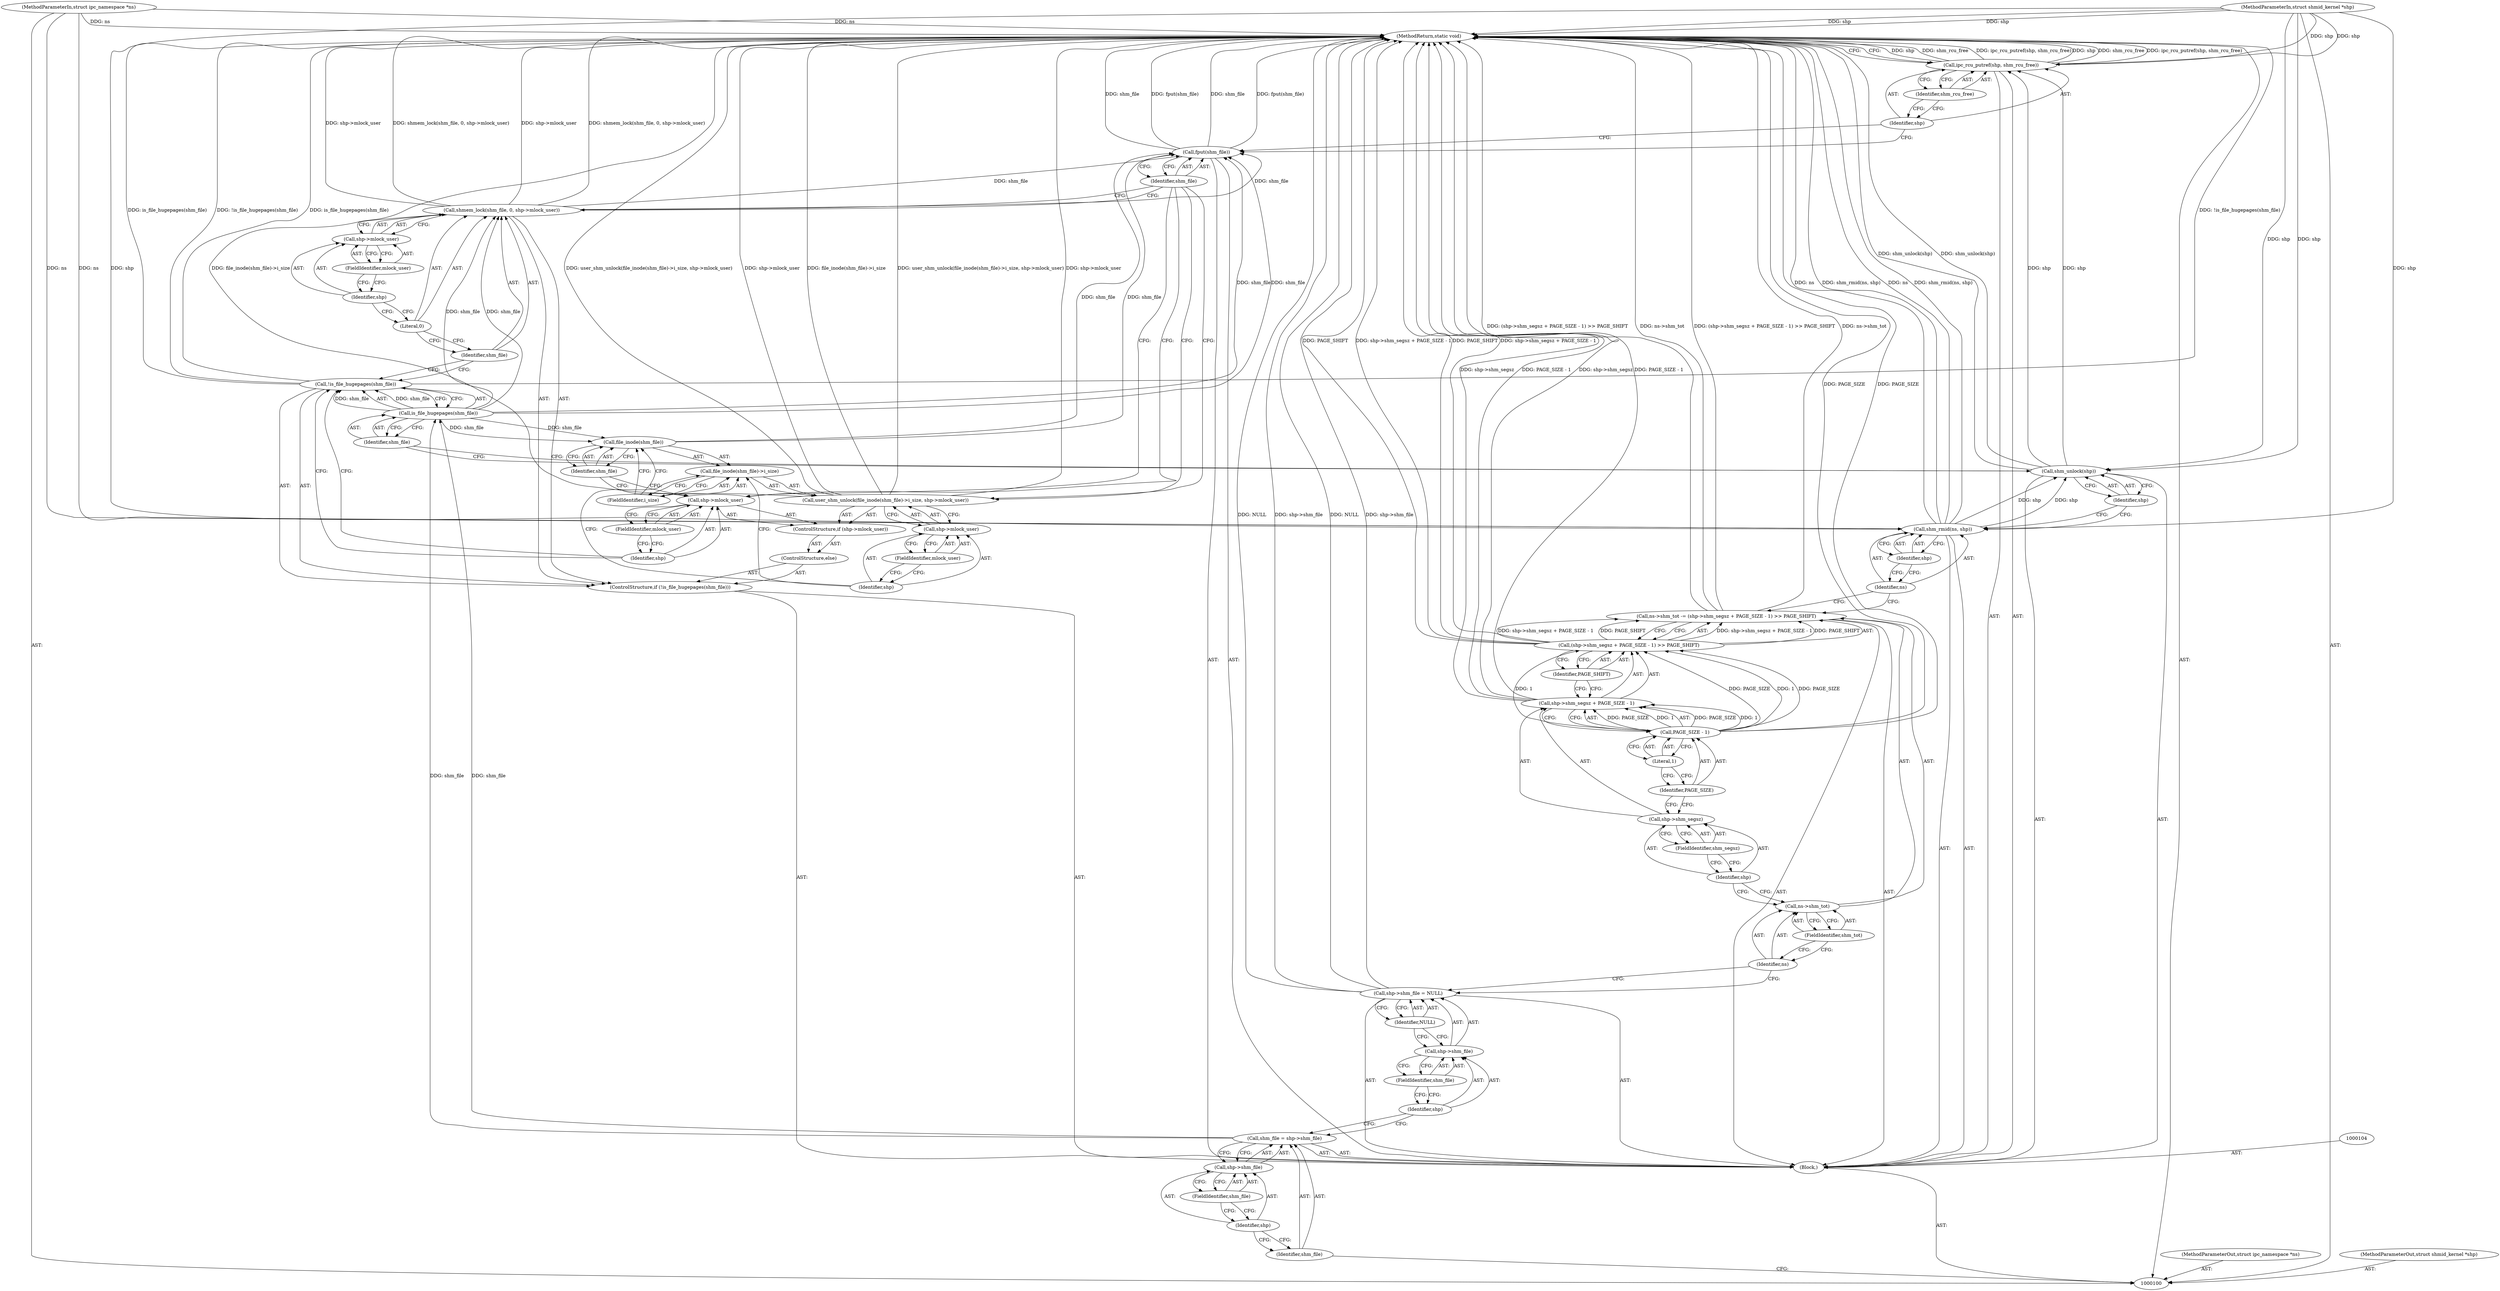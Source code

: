 digraph "0_linux_a399b29dfbaaaf91162b2dc5a5875dd51bbfa2a1_1" {
"1000161" [label="(MethodReturn,static void)"];
"1000101" [label="(MethodParameterIn,struct ipc_namespace *ns)"];
"1000241" [label="(MethodParameterOut,struct ipc_namespace *ns)"];
"1000102" [label="(MethodParameterIn,struct shmid_kernel *shp)"];
"1000242" [label="(MethodParameterOut,struct shmid_kernel *shp)"];
"1000133" [label="(ControlStructure,if (!is_file_hugepages(shm_file)))"];
"1000136" [label="(Identifier,shm_file)"];
"1000134" [label="(Call,!is_file_hugepages(shm_file))"];
"1000135" [label="(Call,is_file_hugepages(shm_file))"];
"1000138" [label="(Identifier,shm_file)"];
"1000137" [label="(Call,shmem_lock(shm_file, 0, shp->mlock_user))"];
"1000139" [label="(Literal,0)"];
"1000140" [label="(Call,shp->mlock_user)"];
"1000141" [label="(Identifier,shp)"];
"1000142" [label="(FieldIdentifier,mlock_user)"];
"1000145" [label="(Call,shp->mlock_user)"];
"1000146" [label="(Identifier,shp)"];
"1000147" [label="(FieldIdentifier,mlock_user)"];
"1000143" [label="(ControlStructure,else)"];
"1000144" [label="(ControlStructure,if (shp->mlock_user))"];
"1000149" [label="(Call,file_inode(shm_file)->i_size)"];
"1000150" [label="(Call,file_inode(shm_file))"];
"1000148" [label="(Call,user_shm_unlock(file_inode(shm_file)->i_size, shp->mlock_user))"];
"1000151" [label="(Identifier,shm_file)"];
"1000152" [label="(FieldIdentifier,i_size)"];
"1000153" [label="(Call,shp->mlock_user)"];
"1000154" [label="(Identifier,shp)"];
"1000155" [label="(FieldIdentifier,mlock_user)"];
"1000156" [label="(Call,fput(shm_file))"];
"1000157" [label="(Identifier,shm_file)"];
"1000159" [label="(Identifier,shp)"];
"1000158" [label="(Call,ipc_rcu_putref(shp, shm_rcu_free))"];
"1000160" [label="(Identifier,shm_rcu_free)"];
"1000103" [label="(Block,)"];
"1000105" [label="(Call,shm_file = shp->shm_file)"];
"1000106" [label="(Identifier,shm_file)"];
"1000107" [label="(Call,shp->shm_file)"];
"1000108" [label="(Identifier,shp)"];
"1000109" [label="(FieldIdentifier,shm_file)"];
"1000110" [label="(Call,shp->shm_file = NULL)"];
"1000111" [label="(Call,shp->shm_file)"];
"1000112" [label="(Identifier,shp)"];
"1000114" [label="(Identifier,NULL)"];
"1000113" [label="(FieldIdentifier,shm_file)"];
"1000119" [label="(Call,(shp->shm_segsz + PAGE_SIZE - 1) >> PAGE_SHIFT)"];
"1000120" [label="(Call,shp->shm_segsz + PAGE_SIZE - 1)"];
"1000121" [label="(Call,shp->shm_segsz)"];
"1000122" [label="(Identifier,shp)"];
"1000115" [label="(Call,ns->shm_tot -= (shp->shm_segsz + PAGE_SIZE - 1) >> PAGE_SHIFT)"];
"1000116" [label="(Call,ns->shm_tot)"];
"1000117" [label="(Identifier,ns)"];
"1000123" [label="(FieldIdentifier,shm_segsz)"];
"1000124" [label="(Call,PAGE_SIZE - 1)"];
"1000125" [label="(Identifier,PAGE_SIZE)"];
"1000126" [label="(Literal,1)"];
"1000127" [label="(Identifier,PAGE_SHIFT)"];
"1000118" [label="(FieldIdentifier,shm_tot)"];
"1000129" [label="(Identifier,ns)"];
"1000130" [label="(Identifier,shp)"];
"1000128" [label="(Call,shm_rmid(ns, shp))"];
"1000132" [label="(Identifier,shp)"];
"1000131" [label="(Call,shm_unlock(shp))"];
"1000161" -> "1000100"  [label="AST: "];
"1000161" -> "1000158"  [label="CFG: "];
"1000158" -> "1000161"  [label="DDG: shp"];
"1000158" -> "1000161"  [label="DDG: shm_rcu_free"];
"1000158" -> "1000161"  [label="DDG: ipc_rcu_putref(shp, shm_rcu_free)"];
"1000124" -> "1000161"  [label="DDG: PAGE_SIZE"];
"1000156" -> "1000161"  [label="DDG: shm_file"];
"1000156" -> "1000161"  [label="DDG: fput(shm_file)"];
"1000137" -> "1000161"  [label="DDG: shp->mlock_user"];
"1000137" -> "1000161"  [label="DDG: shmem_lock(shm_file, 0, shp->mlock_user)"];
"1000102" -> "1000161"  [label="DDG: shp"];
"1000115" -> "1000161"  [label="DDG: (shp->shm_segsz + PAGE_SIZE - 1) >> PAGE_SHIFT"];
"1000115" -> "1000161"  [label="DDG: ns->shm_tot"];
"1000110" -> "1000161"  [label="DDG: NULL"];
"1000110" -> "1000161"  [label="DDG: shp->shm_file"];
"1000128" -> "1000161"  [label="DDG: ns"];
"1000128" -> "1000161"  [label="DDG: shm_rmid(ns, shp)"];
"1000134" -> "1000161"  [label="DDG: !is_file_hugepages(shm_file)"];
"1000134" -> "1000161"  [label="DDG: is_file_hugepages(shm_file)"];
"1000120" -> "1000161"  [label="DDG: shp->shm_segsz"];
"1000120" -> "1000161"  [label="DDG: PAGE_SIZE - 1"];
"1000148" -> "1000161"  [label="DDG: file_inode(shm_file)->i_size"];
"1000148" -> "1000161"  [label="DDG: user_shm_unlock(file_inode(shm_file)->i_size, shp->mlock_user)"];
"1000148" -> "1000161"  [label="DDG: shp->mlock_user"];
"1000119" -> "1000161"  [label="DDG: PAGE_SHIFT"];
"1000119" -> "1000161"  [label="DDG: shp->shm_segsz + PAGE_SIZE - 1"];
"1000101" -> "1000161"  [label="DDG: ns"];
"1000131" -> "1000161"  [label="DDG: shm_unlock(shp)"];
"1000101" -> "1000100"  [label="AST: "];
"1000101" -> "1000161"  [label="DDG: ns"];
"1000101" -> "1000128"  [label="DDG: ns"];
"1000241" -> "1000100"  [label="AST: "];
"1000102" -> "1000100"  [label="AST: "];
"1000102" -> "1000161"  [label="DDG: shp"];
"1000102" -> "1000128"  [label="DDG: shp"];
"1000102" -> "1000131"  [label="DDG: shp"];
"1000102" -> "1000158"  [label="DDG: shp"];
"1000242" -> "1000100"  [label="AST: "];
"1000133" -> "1000103"  [label="AST: "];
"1000134" -> "1000133"  [label="AST: "];
"1000137" -> "1000133"  [label="AST: "];
"1000143" -> "1000133"  [label="AST: "];
"1000136" -> "1000135"  [label="AST: "];
"1000136" -> "1000131"  [label="CFG: "];
"1000135" -> "1000136"  [label="CFG: "];
"1000134" -> "1000133"  [label="AST: "];
"1000134" -> "1000135"  [label="CFG: "];
"1000135" -> "1000134"  [label="AST: "];
"1000138" -> "1000134"  [label="CFG: "];
"1000146" -> "1000134"  [label="CFG: "];
"1000134" -> "1000161"  [label="DDG: !is_file_hugepages(shm_file)"];
"1000134" -> "1000161"  [label="DDG: is_file_hugepages(shm_file)"];
"1000135" -> "1000134"  [label="DDG: shm_file"];
"1000135" -> "1000134"  [label="AST: "];
"1000135" -> "1000136"  [label="CFG: "];
"1000136" -> "1000135"  [label="AST: "];
"1000134" -> "1000135"  [label="CFG: "];
"1000135" -> "1000134"  [label="DDG: shm_file"];
"1000105" -> "1000135"  [label="DDG: shm_file"];
"1000135" -> "1000137"  [label="DDG: shm_file"];
"1000135" -> "1000150"  [label="DDG: shm_file"];
"1000135" -> "1000156"  [label="DDG: shm_file"];
"1000138" -> "1000137"  [label="AST: "];
"1000138" -> "1000134"  [label="CFG: "];
"1000139" -> "1000138"  [label="CFG: "];
"1000137" -> "1000133"  [label="AST: "];
"1000137" -> "1000140"  [label="CFG: "];
"1000138" -> "1000137"  [label="AST: "];
"1000139" -> "1000137"  [label="AST: "];
"1000140" -> "1000137"  [label="AST: "];
"1000157" -> "1000137"  [label="CFG: "];
"1000137" -> "1000161"  [label="DDG: shp->mlock_user"];
"1000137" -> "1000161"  [label="DDG: shmem_lock(shm_file, 0, shp->mlock_user)"];
"1000135" -> "1000137"  [label="DDG: shm_file"];
"1000137" -> "1000156"  [label="DDG: shm_file"];
"1000139" -> "1000137"  [label="AST: "];
"1000139" -> "1000138"  [label="CFG: "];
"1000141" -> "1000139"  [label="CFG: "];
"1000140" -> "1000137"  [label="AST: "];
"1000140" -> "1000142"  [label="CFG: "];
"1000141" -> "1000140"  [label="AST: "];
"1000142" -> "1000140"  [label="AST: "];
"1000137" -> "1000140"  [label="CFG: "];
"1000141" -> "1000140"  [label="AST: "];
"1000141" -> "1000139"  [label="CFG: "];
"1000142" -> "1000141"  [label="CFG: "];
"1000142" -> "1000140"  [label="AST: "];
"1000142" -> "1000141"  [label="CFG: "];
"1000140" -> "1000142"  [label="CFG: "];
"1000145" -> "1000144"  [label="AST: "];
"1000145" -> "1000147"  [label="CFG: "];
"1000146" -> "1000145"  [label="AST: "];
"1000147" -> "1000145"  [label="AST: "];
"1000151" -> "1000145"  [label="CFG: "];
"1000157" -> "1000145"  [label="CFG: "];
"1000146" -> "1000145"  [label="AST: "];
"1000146" -> "1000134"  [label="CFG: "];
"1000147" -> "1000146"  [label="CFG: "];
"1000147" -> "1000145"  [label="AST: "];
"1000147" -> "1000146"  [label="CFG: "];
"1000145" -> "1000147"  [label="CFG: "];
"1000143" -> "1000133"  [label="AST: "];
"1000144" -> "1000143"  [label="AST: "];
"1000144" -> "1000143"  [label="AST: "];
"1000145" -> "1000144"  [label="AST: "];
"1000148" -> "1000144"  [label="AST: "];
"1000149" -> "1000148"  [label="AST: "];
"1000149" -> "1000152"  [label="CFG: "];
"1000150" -> "1000149"  [label="AST: "];
"1000152" -> "1000149"  [label="AST: "];
"1000154" -> "1000149"  [label="CFG: "];
"1000150" -> "1000149"  [label="AST: "];
"1000150" -> "1000151"  [label="CFG: "];
"1000151" -> "1000150"  [label="AST: "];
"1000152" -> "1000150"  [label="CFG: "];
"1000135" -> "1000150"  [label="DDG: shm_file"];
"1000150" -> "1000156"  [label="DDG: shm_file"];
"1000148" -> "1000144"  [label="AST: "];
"1000148" -> "1000153"  [label="CFG: "];
"1000149" -> "1000148"  [label="AST: "];
"1000153" -> "1000148"  [label="AST: "];
"1000157" -> "1000148"  [label="CFG: "];
"1000148" -> "1000161"  [label="DDG: file_inode(shm_file)->i_size"];
"1000148" -> "1000161"  [label="DDG: user_shm_unlock(file_inode(shm_file)->i_size, shp->mlock_user)"];
"1000148" -> "1000161"  [label="DDG: shp->mlock_user"];
"1000151" -> "1000150"  [label="AST: "];
"1000151" -> "1000145"  [label="CFG: "];
"1000150" -> "1000151"  [label="CFG: "];
"1000152" -> "1000149"  [label="AST: "];
"1000152" -> "1000150"  [label="CFG: "];
"1000149" -> "1000152"  [label="CFG: "];
"1000153" -> "1000148"  [label="AST: "];
"1000153" -> "1000155"  [label="CFG: "];
"1000154" -> "1000153"  [label="AST: "];
"1000155" -> "1000153"  [label="AST: "];
"1000148" -> "1000153"  [label="CFG: "];
"1000154" -> "1000153"  [label="AST: "];
"1000154" -> "1000149"  [label="CFG: "];
"1000155" -> "1000154"  [label="CFG: "];
"1000155" -> "1000153"  [label="AST: "];
"1000155" -> "1000154"  [label="CFG: "];
"1000153" -> "1000155"  [label="CFG: "];
"1000156" -> "1000103"  [label="AST: "];
"1000156" -> "1000157"  [label="CFG: "];
"1000157" -> "1000156"  [label="AST: "];
"1000159" -> "1000156"  [label="CFG: "];
"1000156" -> "1000161"  [label="DDG: shm_file"];
"1000156" -> "1000161"  [label="DDG: fput(shm_file)"];
"1000150" -> "1000156"  [label="DDG: shm_file"];
"1000135" -> "1000156"  [label="DDG: shm_file"];
"1000137" -> "1000156"  [label="DDG: shm_file"];
"1000157" -> "1000156"  [label="AST: "];
"1000157" -> "1000137"  [label="CFG: "];
"1000157" -> "1000148"  [label="CFG: "];
"1000157" -> "1000145"  [label="CFG: "];
"1000156" -> "1000157"  [label="CFG: "];
"1000159" -> "1000158"  [label="AST: "];
"1000159" -> "1000156"  [label="CFG: "];
"1000160" -> "1000159"  [label="CFG: "];
"1000158" -> "1000103"  [label="AST: "];
"1000158" -> "1000160"  [label="CFG: "];
"1000159" -> "1000158"  [label="AST: "];
"1000160" -> "1000158"  [label="AST: "];
"1000161" -> "1000158"  [label="CFG: "];
"1000158" -> "1000161"  [label="DDG: shp"];
"1000158" -> "1000161"  [label="DDG: shm_rcu_free"];
"1000158" -> "1000161"  [label="DDG: ipc_rcu_putref(shp, shm_rcu_free)"];
"1000131" -> "1000158"  [label="DDG: shp"];
"1000102" -> "1000158"  [label="DDG: shp"];
"1000160" -> "1000158"  [label="AST: "];
"1000160" -> "1000159"  [label="CFG: "];
"1000158" -> "1000160"  [label="CFG: "];
"1000103" -> "1000100"  [label="AST: "];
"1000104" -> "1000103"  [label="AST: "];
"1000105" -> "1000103"  [label="AST: "];
"1000110" -> "1000103"  [label="AST: "];
"1000115" -> "1000103"  [label="AST: "];
"1000128" -> "1000103"  [label="AST: "];
"1000131" -> "1000103"  [label="AST: "];
"1000133" -> "1000103"  [label="AST: "];
"1000156" -> "1000103"  [label="AST: "];
"1000158" -> "1000103"  [label="AST: "];
"1000105" -> "1000103"  [label="AST: "];
"1000105" -> "1000107"  [label="CFG: "];
"1000106" -> "1000105"  [label="AST: "];
"1000107" -> "1000105"  [label="AST: "];
"1000112" -> "1000105"  [label="CFG: "];
"1000105" -> "1000135"  [label="DDG: shm_file"];
"1000106" -> "1000105"  [label="AST: "];
"1000106" -> "1000100"  [label="CFG: "];
"1000108" -> "1000106"  [label="CFG: "];
"1000107" -> "1000105"  [label="AST: "];
"1000107" -> "1000109"  [label="CFG: "];
"1000108" -> "1000107"  [label="AST: "];
"1000109" -> "1000107"  [label="AST: "];
"1000105" -> "1000107"  [label="CFG: "];
"1000108" -> "1000107"  [label="AST: "];
"1000108" -> "1000106"  [label="CFG: "];
"1000109" -> "1000108"  [label="CFG: "];
"1000109" -> "1000107"  [label="AST: "];
"1000109" -> "1000108"  [label="CFG: "];
"1000107" -> "1000109"  [label="CFG: "];
"1000110" -> "1000103"  [label="AST: "];
"1000110" -> "1000114"  [label="CFG: "];
"1000111" -> "1000110"  [label="AST: "];
"1000114" -> "1000110"  [label="AST: "];
"1000117" -> "1000110"  [label="CFG: "];
"1000110" -> "1000161"  [label="DDG: NULL"];
"1000110" -> "1000161"  [label="DDG: shp->shm_file"];
"1000111" -> "1000110"  [label="AST: "];
"1000111" -> "1000113"  [label="CFG: "];
"1000112" -> "1000111"  [label="AST: "];
"1000113" -> "1000111"  [label="AST: "];
"1000114" -> "1000111"  [label="CFG: "];
"1000112" -> "1000111"  [label="AST: "];
"1000112" -> "1000105"  [label="CFG: "];
"1000113" -> "1000112"  [label="CFG: "];
"1000114" -> "1000110"  [label="AST: "];
"1000114" -> "1000111"  [label="CFG: "];
"1000110" -> "1000114"  [label="CFG: "];
"1000113" -> "1000111"  [label="AST: "];
"1000113" -> "1000112"  [label="CFG: "];
"1000111" -> "1000113"  [label="CFG: "];
"1000119" -> "1000115"  [label="AST: "];
"1000119" -> "1000127"  [label="CFG: "];
"1000120" -> "1000119"  [label="AST: "];
"1000127" -> "1000119"  [label="AST: "];
"1000115" -> "1000119"  [label="CFG: "];
"1000119" -> "1000161"  [label="DDG: PAGE_SHIFT"];
"1000119" -> "1000161"  [label="DDG: shp->shm_segsz + PAGE_SIZE - 1"];
"1000119" -> "1000115"  [label="DDG: shp->shm_segsz + PAGE_SIZE - 1"];
"1000119" -> "1000115"  [label="DDG: PAGE_SHIFT"];
"1000124" -> "1000119"  [label="DDG: PAGE_SIZE"];
"1000124" -> "1000119"  [label="DDG: 1"];
"1000120" -> "1000119"  [label="AST: "];
"1000120" -> "1000124"  [label="CFG: "];
"1000121" -> "1000120"  [label="AST: "];
"1000124" -> "1000120"  [label="AST: "];
"1000127" -> "1000120"  [label="CFG: "];
"1000120" -> "1000161"  [label="DDG: shp->shm_segsz"];
"1000120" -> "1000161"  [label="DDG: PAGE_SIZE - 1"];
"1000124" -> "1000120"  [label="DDG: PAGE_SIZE"];
"1000124" -> "1000120"  [label="DDG: 1"];
"1000121" -> "1000120"  [label="AST: "];
"1000121" -> "1000123"  [label="CFG: "];
"1000122" -> "1000121"  [label="AST: "];
"1000123" -> "1000121"  [label="AST: "];
"1000125" -> "1000121"  [label="CFG: "];
"1000122" -> "1000121"  [label="AST: "];
"1000122" -> "1000116"  [label="CFG: "];
"1000123" -> "1000122"  [label="CFG: "];
"1000115" -> "1000103"  [label="AST: "];
"1000115" -> "1000119"  [label="CFG: "];
"1000116" -> "1000115"  [label="AST: "];
"1000119" -> "1000115"  [label="AST: "];
"1000129" -> "1000115"  [label="CFG: "];
"1000115" -> "1000161"  [label="DDG: (shp->shm_segsz + PAGE_SIZE - 1) >> PAGE_SHIFT"];
"1000115" -> "1000161"  [label="DDG: ns->shm_tot"];
"1000119" -> "1000115"  [label="DDG: shp->shm_segsz + PAGE_SIZE - 1"];
"1000119" -> "1000115"  [label="DDG: PAGE_SHIFT"];
"1000116" -> "1000115"  [label="AST: "];
"1000116" -> "1000118"  [label="CFG: "];
"1000117" -> "1000116"  [label="AST: "];
"1000118" -> "1000116"  [label="AST: "];
"1000122" -> "1000116"  [label="CFG: "];
"1000117" -> "1000116"  [label="AST: "];
"1000117" -> "1000110"  [label="CFG: "];
"1000118" -> "1000117"  [label="CFG: "];
"1000123" -> "1000121"  [label="AST: "];
"1000123" -> "1000122"  [label="CFG: "];
"1000121" -> "1000123"  [label="CFG: "];
"1000124" -> "1000120"  [label="AST: "];
"1000124" -> "1000126"  [label="CFG: "];
"1000125" -> "1000124"  [label="AST: "];
"1000126" -> "1000124"  [label="AST: "];
"1000120" -> "1000124"  [label="CFG: "];
"1000124" -> "1000161"  [label="DDG: PAGE_SIZE"];
"1000124" -> "1000119"  [label="DDG: PAGE_SIZE"];
"1000124" -> "1000119"  [label="DDG: 1"];
"1000124" -> "1000120"  [label="DDG: PAGE_SIZE"];
"1000124" -> "1000120"  [label="DDG: 1"];
"1000125" -> "1000124"  [label="AST: "];
"1000125" -> "1000121"  [label="CFG: "];
"1000126" -> "1000125"  [label="CFG: "];
"1000126" -> "1000124"  [label="AST: "];
"1000126" -> "1000125"  [label="CFG: "];
"1000124" -> "1000126"  [label="CFG: "];
"1000127" -> "1000119"  [label="AST: "];
"1000127" -> "1000120"  [label="CFG: "];
"1000119" -> "1000127"  [label="CFG: "];
"1000118" -> "1000116"  [label="AST: "];
"1000118" -> "1000117"  [label="CFG: "];
"1000116" -> "1000118"  [label="CFG: "];
"1000129" -> "1000128"  [label="AST: "];
"1000129" -> "1000115"  [label="CFG: "];
"1000130" -> "1000129"  [label="CFG: "];
"1000130" -> "1000128"  [label="AST: "];
"1000130" -> "1000129"  [label="CFG: "];
"1000128" -> "1000130"  [label="CFG: "];
"1000128" -> "1000103"  [label="AST: "];
"1000128" -> "1000130"  [label="CFG: "];
"1000129" -> "1000128"  [label="AST: "];
"1000130" -> "1000128"  [label="AST: "];
"1000132" -> "1000128"  [label="CFG: "];
"1000128" -> "1000161"  [label="DDG: ns"];
"1000128" -> "1000161"  [label="DDG: shm_rmid(ns, shp)"];
"1000101" -> "1000128"  [label="DDG: ns"];
"1000102" -> "1000128"  [label="DDG: shp"];
"1000128" -> "1000131"  [label="DDG: shp"];
"1000132" -> "1000131"  [label="AST: "];
"1000132" -> "1000128"  [label="CFG: "];
"1000131" -> "1000132"  [label="CFG: "];
"1000131" -> "1000103"  [label="AST: "];
"1000131" -> "1000132"  [label="CFG: "];
"1000132" -> "1000131"  [label="AST: "];
"1000136" -> "1000131"  [label="CFG: "];
"1000131" -> "1000161"  [label="DDG: shm_unlock(shp)"];
"1000128" -> "1000131"  [label="DDG: shp"];
"1000102" -> "1000131"  [label="DDG: shp"];
"1000131" -> "1000158"  [label="DDG: shp"];
}
